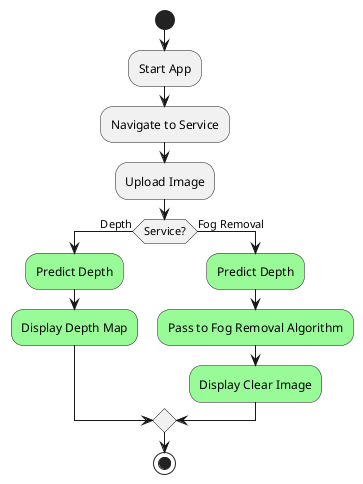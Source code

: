 @startuml activity

start
  :Start App; 
  :Navigate to Service;
  :Upload Image; 

if (Service?) then (Depth)
  #palegreen:Predict Depth;
  #palegreen:Display Depth Map;

else (Fog Removal)
  #palegreen:Predict Depth;
  #palegreen:Pass to Fog Removal Algorithm;
  #palegreen:Display Clear Image;
  
endif

stop

@enduml